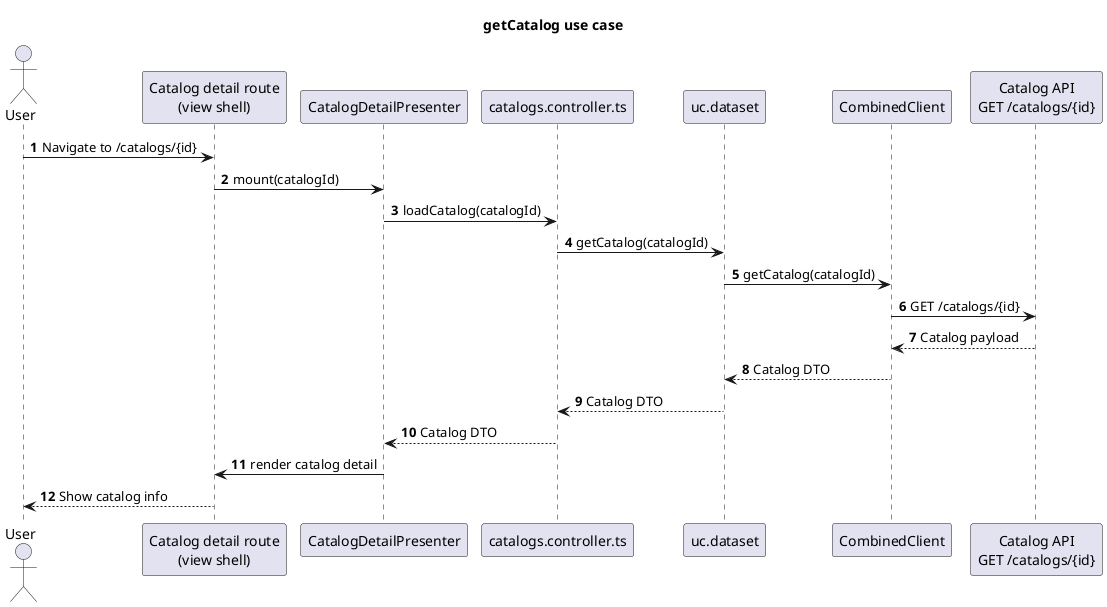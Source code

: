 @startuml
title getCatalog use case
autonumber

actor User

participant "Catalog detail route\n(view shell)" as View
participant "CatalogDetailPresenter" as Presenter
participant "catalogs.controller.ts" as Controller
participant "uc.dataset" as UseCase
participant "CombinedClient" as Client
participant "Catalog API\nGET /catalogs/{id}" as Http

User -> View : Navigate to /catalogs/{id}
View -> Presenter : mount(catalogId)
Presenter -> Controller : loadCatalog(catalogId)
Controller -> UseCase : getCatalog(catalogId)
UseCase -> Client : getCatalog(catalogId)
Client -> Http : GET /catalogs/{id}
Http --> Client : Catalog payload
Client --> UseCase : Catalog DTO
UseCase --> Controller : Catalog DTO
Controller --> Presenter : Catalog DTO
Presenter -> View : render catalog detail
View --> User : Show catalog info

@enduml
